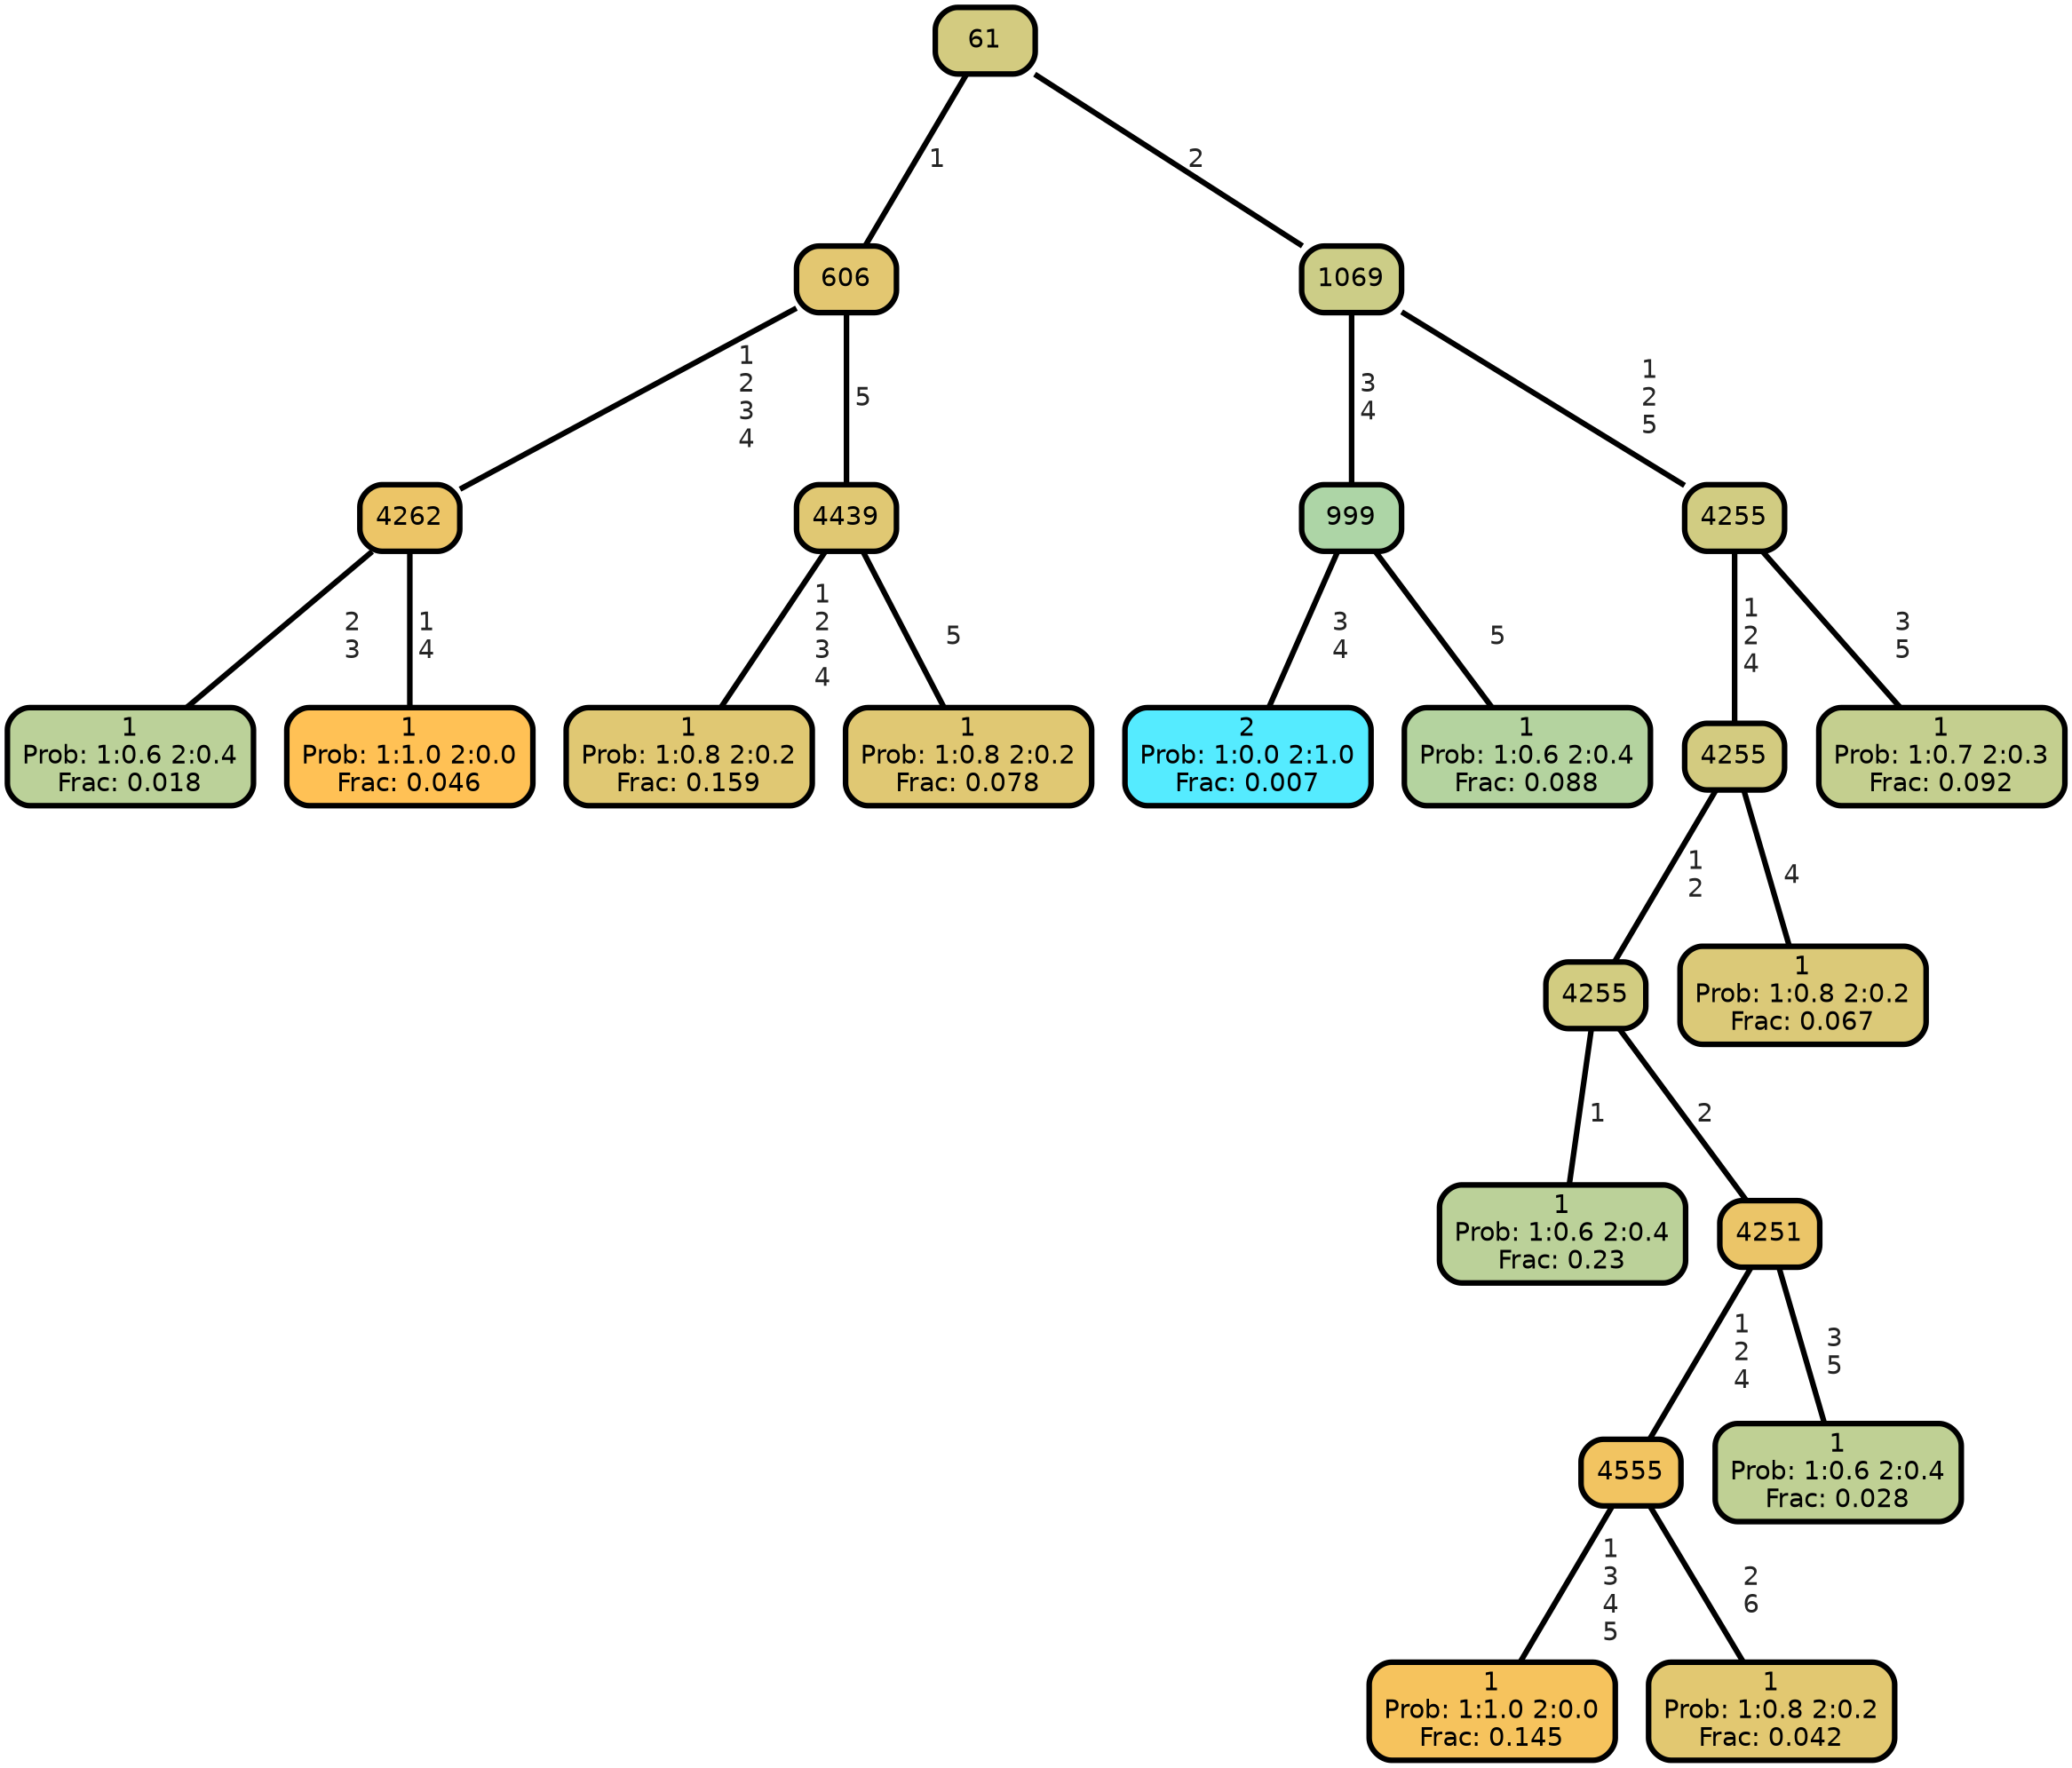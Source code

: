 graph Tree {
node [shape=box, style="filled, rounded",color="black",penwidth="3",fontcolor="black",                 fontname=helvetica] ;
graph [ranksep="0 equally", splines=straight,                 bgcolor=transparent, dpi=200] ;
edge [fontname=helvetica, fontweight=bold,fontcolor=grey14,color=black] ;
0 [label="1
Prob: 1:0.6 2:0.4
Frac: 0.018", fillcolor="#bbd199"] ;
1 [label="4262", fillcolor="#ecc567"] ;
2 [label="1
Prob: 1:1.0 2:0.0
Frac: 0.046", fillcolor="#ffc155"] ;
3 [label="606", fillcolor="#e3c771"] ;
4 [label="1
Prob: 1:0.8 2:0.2
Frac: 0.159", fillcolor="#e0c873"] ;
5 [label="4439", fillcolor="#e0c873"] ;
6 [label="1
Prob: 1:0.8 2:0.2
Frac: 0.078", fillcolor="#e0c873"] ;
7 [label="61", fillcolor="#d3cb80"] ;
8 [label="2
Prob: 1:0.0 2:1.0
Frac: 0.007", fillcolor="#55ebff"] ;
9 [label="999", fillcolor="#add5a6"] ;
10 [label="1
Prob: 1:0.6 2:0.4
Frac: 0.088", fillcolor="#b4d39f"] ;
11 [label="1069", fillcolor="#cccd87"] ;
12 [label="1
Prob: 1:0.6 2:0.4
Frac: 0.23", fillcolor="#bbd199"] ;
13 [label="4255", fillcolor="#d2cc81"] ;
14 [label="1
Prob: 1:1.0 2:0.0
Frac: 0.145", fillcolor="#f6c35d"] ;
15 [label="4555", fillcolor="#f2c461"] ;
16 [label="1
Prob: 1:0.8 2:0.2
Frac: 0.042", fillcolor="#e2c871"] ;
17 [label="4251", fillcolor="#ebc568"] ;
18 [label="1
Prob: 1:0.6 2:0.4
Frac: 0.028", fillcolor="#bfd094"] ;
19 [label="4255", fillcolor="#d3cb80"] ;
20 [label="1
Prob: 1:0.8 2:0.2
Frac: 0.067", fillcolor="#dbc978"] ;
21 [label="4255", fillcolor="#d1cc82"] ;
22 [label="1
Prob: 1:0.7 2:0.3
Frac: 0.092", fillcolor="#c4cf8f"] ;
1 -- 0 [label=" 2\n 3",penwidth=3] ;
1 -- 2 [label=" 1\n 4",penwidth=3] ;
3 -- 1 [label=" 1\n 2\n 3\n 4",penwidth=3] ;
3 -- 5 [label=" 5",penwidth=3] ;
5 -- 4 [label=" 1\n 2\n 3\n 4",penwidth=3] ;
5 -- 6 [label=" 5",penwidth=3] ;
7 -- 3 [label=" 1",penwidth=3] ;
7 -- 11 [label=" 2",penwidth=3] ;
9 -- 8 [label=" 3\n 4",penwidth=3] ;
9 -- 10 [label=" 5",penwidth=3] ;
11 -- 9 [label=" 3\n 4",penwidth=3] ;
11 -- 21 [label=" 1\n 2\n 5",penwidth=3] ;
13 -- 12 [label=" 1",penwidth=3] ;
13 -- 17 [label=" 2",penwidth=3] ;
15 -- 14 [label=" 1\n 3\n 4\n 5",penwidth=3] ;
15 -- 16 [label=" 2\n 6",penwidth=3] ;
17 -- 15 [label=" 1\n 2\n 4",penwidth=3] ;
17 -- 18 [label=" 3\n 5",penwidth=3] ;
19 -- 13 [label=" 1\n 2",penwidth=3] ;
19 -- 20 [label=" 4",penwidth=3] ;
21 -- 19 [label=" 1\n 2\n 4",penwidth=3] ;
21 -- 22 [label=" 3\n 5",penwidth=3] ;
{rank = same;}}